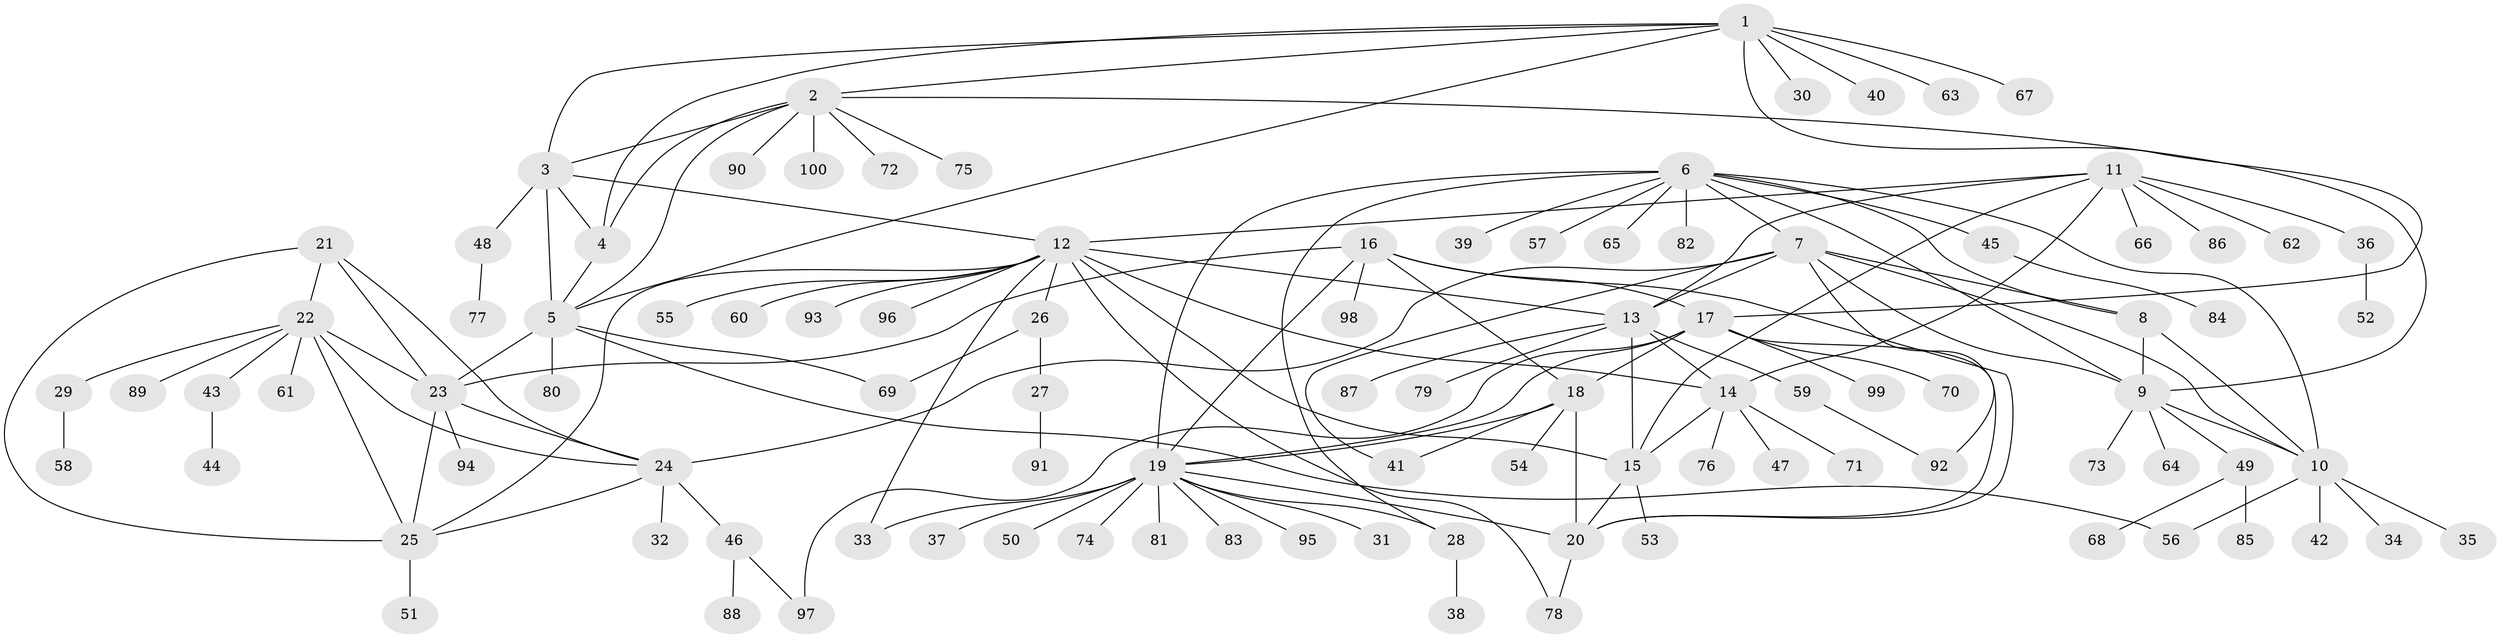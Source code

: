 // coarse degree distribution, {8: 0.06756756756756757, 16: 0.013513513513513514, 4: 0.013513513513513514, 9: 0.013513513513513514, 11: 0.013513513513513514, 7: 0.02702702702702703, 6: 0.05405405405405406, 5: 0.05405405405405406, 13: 0.013513513513513514, 3: 0.02702702702702703, 2: 0.0945945945945946, 1: 0.6081081081081081}
// Generated by graph-tools (version 1.1) at 2025/24/03/03/25 07:24:10]
// undirected, 100 vertices, 143 edges
graph export_dot {
graph [start="1"]
  node [color=gray90,style=filled];
  1;
  2;
  3;
  4;
  5;
  6;
  7;
  8;
  9;
  10;
  11;
  12;
  13;
  14;
  15;
  16;
  17;
  18;
  19;
  20;
  21;
  22;
  23;
  24;
  25;
  26;
  27;
  28;
  29;
  30;
  31;
  32;
  33;
  34;
  35;
  36;
  37;
  38;
  39;
  40;
  41;
  42;
  43;
  44;
  45;
  46;
  47;
  48;
  49;
  50;
  51;
  52;
  53;
  54;
  55;
  56;
  57;
  58;
  59;
  60;
  61;
  62;
  63;
  64;
  65;
  66;
  67;
  68;
  69;
  70;
  71;
  72;
  73;
  74;
  75;
  76;
  77;
  78;
  79;
  80;
  81;
  82;
  83;
  84;
  85;
  86;
  87;
  88;
  89;
  90;
  91;
  92;
  93;
  94;
  95;
  96;
  97;
  98;
  99;
  100;
  1 -- 2;
  1 -- 3;
  1 -- 4;
  1 -- 5;
  1 -- 17;
  1 -- 30;
  1 -- 40;
  1 -- 63;
  1 -- 67;
  2 -- 3;
  2 -- 4;
  2 -- 5;
  2 -- 9;
  2 -- 72;
  2 -- 75;
  2 -- 90;
  2 -- 100;
  3 -- 4;
  3 -- 5;
  3 -- 12;
  3 -- 48;
  4 -- 5;
  5 -- 23;
  5 -- 56;
  5 -- 69;
  5 -- 80;
  6 -- 7;
  6 -- 8;
  6 -- 9;
  6 -- 10;
  6 -- 19;
  6 -- 28;
  6 -- 39;
  6 -- 45;
  6 -- 57;
  6 -- 65;
  6 -- 82;
  7 -- 8;
  7 -- 9;
  7 -- 10;
  7 -- 13;
  7 -- 24;
  7 -- 41;
  7 -- 92;
  8 -- 9;
  8 -- 10;
  9 -- 10;
  9 -- 49;
  9 -- 64;
  9 -- 73;
  10 -- 34;
  10 -- 35;
  10 -- 42;
  10 -- 56;
  11 -- 12;
  11 -- 13;
  11 -- 14;
  11 -- 15;
  11 -- 36;
  11 -- 62;
  11 -- 66;
  11 -- 86;
  12 -- 13;
  12 -- 14;
  12 -- 15;
  12 -- 25;
  12 -- 26;
  12 -- 33;
  12 -- 55;
  12 -- 60;
  12 -- 78;
  12 -- 93;
  12 -- 96;
  13 -- 14;
  13 -- 15;
  13 -- 59;
  13 -- 79;
  13 -- 87;
  14 -- 15;
  14 -- 47;
  14 -- 71;
  14 -- 76;
  15 -- 20;
  15 -- 53;
  16 -- 17;
  16 -- 18;
  16 -- 19;
  16 -- 20;
  16 -- 23;
  16 -- 98;
  17 -- 18;
  17 -- 19;
  17 -- 20;
  17 -- 70;
  17 -- 97;
  17 -- 99;
  18 -- 19;
  18 -- 20;
  18 -- 41;
  18 -- 54;
  19 -- 20;
  19 -- 28;
  19 -- 31;
  19 -- 33;
  19 -- 37;
  19 -- 50;
  19 -- 74;
  19 -- 81;
  19 -- 83;
  19 -- 95;
  20 -- 78;
  21 -- 22;
  21 -- 23;
  21 -- 24;
  21 -- 25;
  22 -- 23;
  22 -- 24;
  22 -- 25;
  22 -- 29;
  22 -- 43;
  22 -- 61;
  22 -- 89;
  23 -- 24;
  23 -- 25;
  23 -- 94;
  24 -- 25;
  24 -- 32;
  24 -- 46;
  25 -- 51;
  26 -- 27;
  26 -- 69;
  27 -- 91;
  28 -- 38;
  29 -- 58;
  36 -- 52;
  43 -- 44;
  45 -- 84;
  46 -- 88;
  46 -- 97;
  48 -- 77;
  49 -- 68;
  49 -- 85;
  59 -- 92;
}
